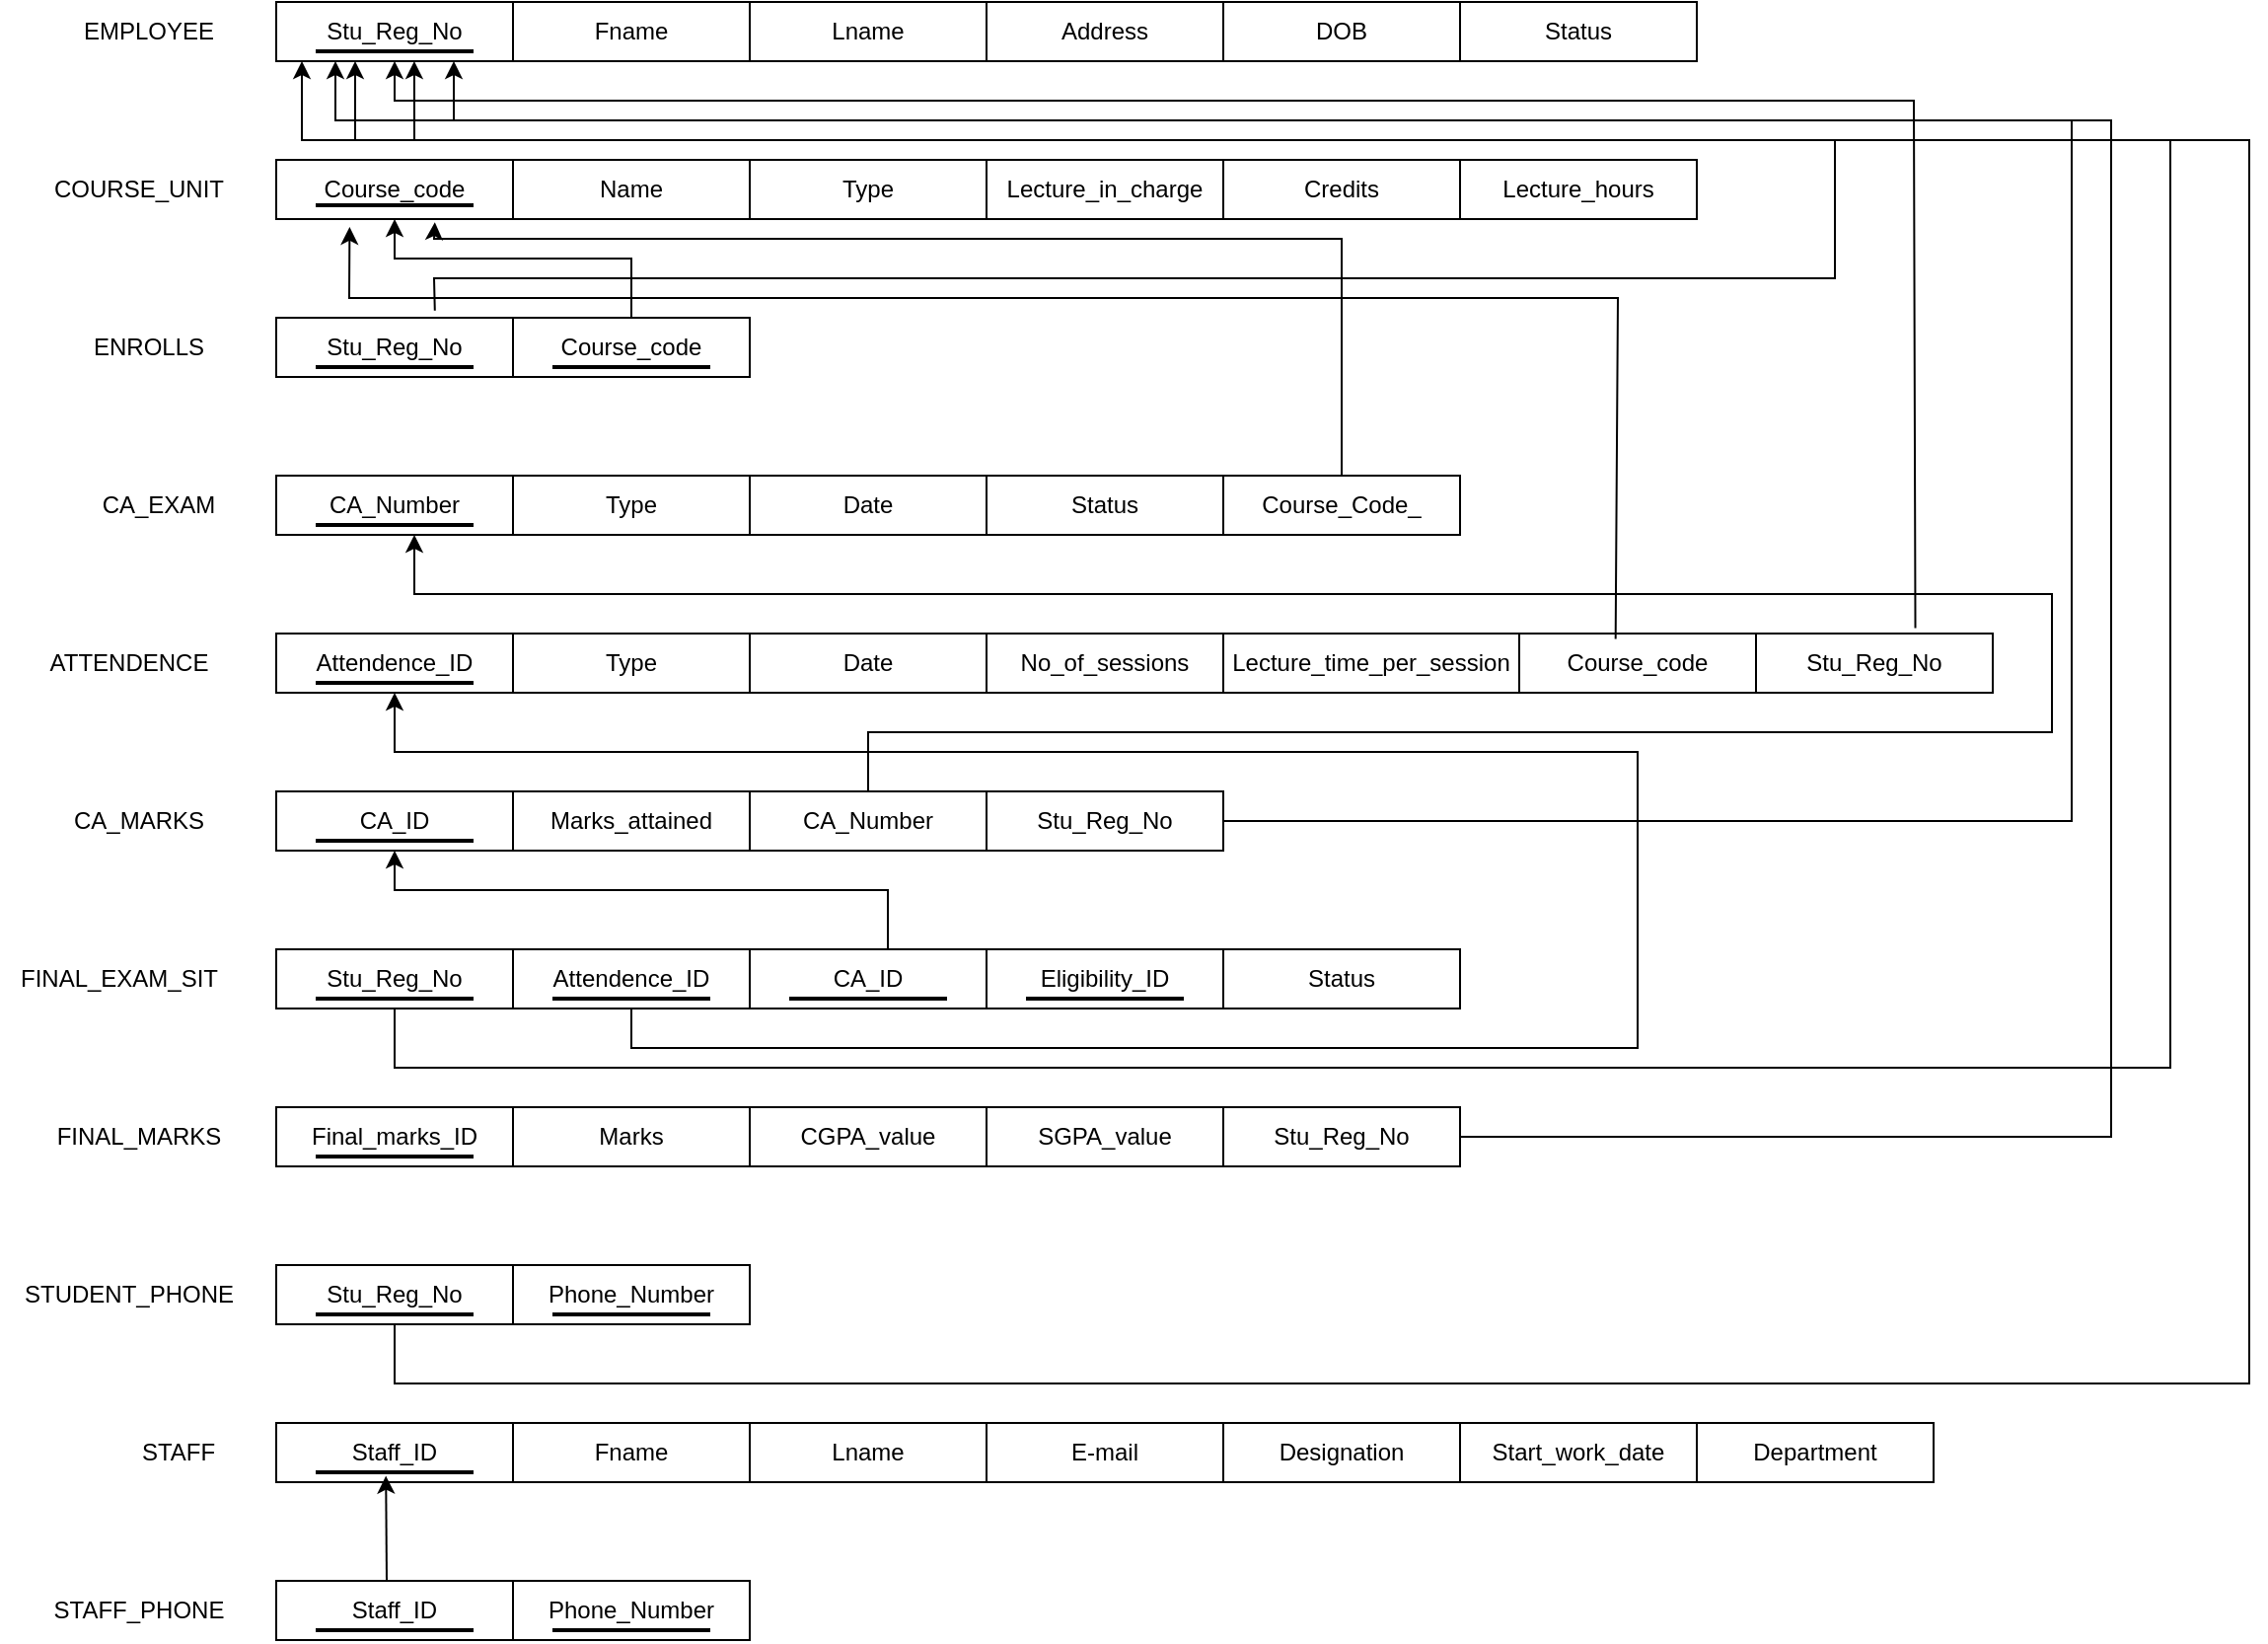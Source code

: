 <mxfile version="21.8.1" type="device">
  <diagram name="Page-1" id="M475mSF5QS-H_35Swcxz">
    <mxGraphModel dx="1313" dy="728" grid="1" gridSize="10" guides="1" tooltips="1" connect="1" arrows="1" fold="1" page="1" pageScale="1" pageWidth="827" pageHeight="1169" math="0" shadow="0">
      <root>
        <mxCell id="0" />
        <mxCell id="1" parent="0" />
        <mxCell id="kP1nNTstB0xrHGL76kBe-1" value="Stu_Reg_No" style="rounded=0;whiteSpace=wrap;html=1;" parent="1" vertex="1">
          <mxGeometry x="160" y="120" width="120" height="30" as="geometry" />
        </mxCell>
        <mxCell id="kP1nNTstB0xrHGL76kBe-2" value="Fname" style="rounded=0;whiteSpace=wrap;html=1;" parent="1" vertex="1">
          <mxGeometry x="280" y="120" width="120" height="30" as="geometry" />
        </mxCell>
        <mxCell id="kP1nNTstB0xrHGL76kBe-4" value="EMPLOYEE" style="text;html=1;align=center;verticalAlign=middle;resizable=0;points=[];autosize=1;strokeColor=none;fillColor=none;" parent="1" vertex="1">
          <mxGeometry x="50" y="120" width="90" height="30" as="geometry" />
        </mxCell>
        <mxCell id="kP1nNTstB0xrHGL76kBe-7" value="Lname" style="rounded=0;whiteSpace=wrap;html=1;" parent="1" vertex="1">
          <mxGeometry x="400" y="120" width="120" height="30" as="geometry" />
        </mxCell>
        <mxCell id="kP1nNTstB0xrHGL76kBe-8" value="Address" style="rounded=0;whiteSpace=wrap;html=1;" parent="1" vertex="1">
          <mxGeometry x="520" y="120" width="120" height="30" as="geometry" />
        </mxCell>
        <mxCell id="kP1nNTstB0xrHGL76kBe-9" value="DOB" style="rounded=0;whiteSpace=wrap;html=1;" parent="1" vertex="1">
          <mxGeometry x="640" y="120" width="120" height="30" as="geometry" />
        </mxCell>
        <mxCell id="kP1nNTstB0xrHGL76kBe-10" value="Status" style="rounded=0;whiteSpace=wrap;html=1;" parent="1" vertex="1">
          <mxGeometry x="760" y="120" width="120" height="30" as="geometry" />
        </mxCell>
        <mxCell id="kP1nNTstB0xrHGL76kBe-11" value="Course_code" style="rounded=0;whiteSpace=wrap;html=1;" parent="1" vertex="1">
          <mxGeometry x="160" y="200" width="120" height="30" as="geometry" />
        </mxCell>
        <mxCell id="kP1nNTstB0xrHGL76kBe-12" value="Name" style="rounded=0;whiteSpace=wrap;html=1;" parent="1" vertex="1">
          <mxGeometry x="280" y="200" width="120" height="30" as="geometry" />
        </mxCell>
        <mxCell id="kP1nNTstB0xrHGL76kBe-13" value="Type" style="rounded=0;whiteSpace=wrap;html=1;" parent="1" vertex="1">
          <mxGeometry x="400" y="200" width="120" height="30" as="geometry" />
        </mxCell>
        <mxCell id="kP1nNTstB0xrHGL76kBe-14" value="Lecture_in_charge" style="rounded=0;whiteSpace=wrap;html=1;" parent="1" vertex="1">
          <mxGeometry x="520" y="200" width="120" height="30" as="geometry" />
        </mxCell>
        <mxCell id="kP1nNTstB0xrHGL76kBe-17" value="Stu_Reg_No" style="rounded=0;whiteSpace=wrap;html=1;" parent="1" vertex="1">
          <mxGeometry x="160" y="280" width="120" height="30" as="geometry" />
        </mxCell>
        <mxCell id="kP1nNTstB0xrHGL76kBe-18" value="Lecture_hours" style="rounded=0;whiteSpace=wrap;html=1;" parent="1" vertex="1">
          <mxGeometry x="760" y="200" width="120" height="30" as="geometry" />
        </mxCell>
        <mxCell id="kP1nNTstB0xrHGL76kBe-19" value="Credits" style="rounded=0;whiteSpace=wrap;html=1;" parent="1" vertex="1">
          <mxGeometry x="640" y="200" width="120" height="30" as="geometry" />
        </mxCell>
        <mxCell id="kP1nNTstB0xrHGL76kBe-20" value="Course_code" style="rounded=0;whiteSpace=wrap;html=1;" parent="1" vertex="1">
          <mxGeometry x="280" y="280" width="120" height="30" as="geometry" />
        </mxCell>
        <mxCell id="kP1nNTstB0xrHGL76kBe-21" value="Type" style="rounded=0;whiteSpace=wrap;html=1;" parent="1" vertex="1">
          <mxGeometry x="280" y="440" width="120" height="30" as="geometry" />
        </mxCell>
        <mxCell id="kP1nNTstB0xrHGL76kBe-22" value="Course_Code_" style="rounded=0;whiteSpace=wrap;html=1;" parent="1" vertex="1">
          <mxGeometry x="640" y="360" width="120" height="30" as="geometry" />
        </mxCell>
        <mxCell id="kP1nNTstB0xrHGL76kBe-23" value="Attendence_ID" style="rounded=0;whiteSpace=wrap;html=1;" parent="1" vertex="1">
          <mxGeometry x="160" y="440" width="120" height="30" as="geometry" />
        </mxCell>
        <mxCell id="kP1nNTstB0xrHGL76kBe-24" value="Date" style="rounded=0;whiteSpace=wrap;html=1;" parent="1" vertex="1">
          <mxGeometry x="400" y="360" width="120" height="30" as="geometry" />
        </mxCell>
        <mxCell id="kP1nNTstB0xrHGL76kBe-25" value="CA_Number" style="rounded=0;whiteSpace=wrap;html=1;" parent="1" vertex="1">
          <mxGeometry x="160" y="360" width="120" height="30" as="geometry" />
        </mxCell>
        <mxCell id="kP1nNTstB0xrHGL76kBe-26" value="Type" style="rounded=0;whiteSpace=wrap;html=1;" parent="1" vertex="1">
          <mxGeometry x="280" y="360" width="120" height="30" as="geometry" />
        </mxCell>
        <mxCell id="kP1nNTstB0xrHGL76kBe-27" value="Status" style="rounded=0;whiteSpace=wrap;html=1;" parent="1" vertex="1">
          <mxGeometry x="520" y="360" width="120" height="30" as="geometry" />
        </mxCell>
        <mxCell id="kP1nNTstB0xrHGL76kBe-28" value="Date" style="rounded=0;whiteSpace=wrap;html=1;" parent="1" vertex="1">
          <mxGeometry x="400" y="440" width="120" height="30" as="geometry" />
        </mxCell>
        <mxCell id="kP1nNTstB0xrHGL76kBe-29" value="Lecture_time_per_session" style="rounded=0;whiteSpace=wrap;html=1;" parent="1" vertex="1">
          <mxGeometry x="640" y="440" width="150" height="30" as="geometry" />
        </mxCell>
        <mxCell id="kP1nNTstB0xrHGL76kBe-30" value="No_of_sessions" style="rounded=0;whiteSpace=wrap;html=1;" parent="1" vertex="1">
          <mxGeometry x="520" y="440" width="120" height="30" as="geometry" />
        </mxCell>
        <mxCell id="kP1nNTstB0xrHGL76kBe-31" value="Course_code" style="rounded=0;whiteSpace=wrap;html=1;" parent="1" vertex="1">
          <mxGeometry x="790" y="440" width="120" height="30" as="geometry" />
        </mxCell>
        <mxCell id="kP1nNTstB0xrHGL76kBe-34" value="Stu_Reg_No" style="rounded=0;whiteSpace=wrap;html=1;" parent="1" vertex="1">
          <mxGeometry x="910" y="440" width="120" height="30" as="geometry" />
        </mxCell>
        <mxCell id="kP1nNTstB0xrHGL76kBe-35" value="CA_ID" style="rounded=0;whiteSpace=wrap;html=1;" parent="1" vertex="1">
          <mxGeometry x="160" y="520" width="120" height="30" as="geometry" />
        </mxCell>
        <mxCell id="kP1nNTstB0xrHGL76kBe-36" value="Marks_attained" style="rounded=0;whiteSpace=wrap;html=1;" parent="1" vertex="1">
          <mxGeometry x="280" y="520" width="120" height="30" as="geometry" />
        </mxCell>
        <mxCell id="kP1nNTstB0xrHGL76kBe-37" value="CA_Number" style="rounded=0;whiteSpace=wrap;html=1;" parent="1" vertex="1">
          <mxGeometry x="400" y="520" width="120" height="30" as="geometry" />
        </mxCell>
        <mxCell id="kP1nNTstB0xrHGL76kBe-38" value="Stu_Reg_No" style="rounded=0;whiteSpace=wrap;html=1;" parent="1" vertex="1">
          <mxGeometry x="520" y="520" width="120" height="30" as="geometry" />
        </mxCell>
        <mxCell id="kP1nNTstB0xrHGL76kBe-39" value="Stu_Reg_No" style="rounded=0;whiteSpace=wrap;html=1;" parent="1" vertex="1">
          <mxGeometry x="160" y="600" width="120" height="30" as="geometry" />
        </mxCell>
        <mxCell id="kP1nNTstB0xrHGL76kBe-40" value="Attendence_ID" style="rounded=0;whiteSpace=wrap;html=1;" parent="1" vertex="1">
          <mxGeometry x="280" y="600" width="120" height="30" as="geometry" />
        </mxCell>
        <mxCell id="kP1nNTstB0xrHGL76kBe-41" value="Final_marks_ID" style="rounded=0;whiteSpace=wrap;html=1;" parent="1" vertex="1">
          <mxGeometry x="160" y="680" width="120" height="30" as="geometry" />
        </mxCell>
        <mxCell id="kP1nNTstB0xrHGL76kBe-42" value="Eligibility_ID" style="rounded=0;whiteSpace=wrap;html=1;" parent="1" vertex="1">
          <mxGeometry x="520" y="600" width="120" height="30" as="geometry" />
        </mxCell>
        <mxCell id="kP1nNTstB0xrHGL76kBe-43" value="CA_ID" style="rounded=0;whiteSpace=wrap;html=1;" parent="1" vertex="1">
          <mxGeometry x="400" y="600" width="120" height="30" as="geometry" />
        </mxCell>
        <mxCell id="kP1nNTstB0xrHGL76kBe-44" value="Status" style="rounded=0;whiteSpace=wrap;html=1;" parent="1" vertex="1">
          <mxGeometry x="640" y="600" width="120" height="30" as="geometry" />
        </mxCell>
        <mxCell id="kP1nNTstB0xrHGL76kBe-45" value="Marks" style="rounded=0;whiteSpace=wrap;html=1;" parent="1" vertex="1">
          <mxGeometry x="280" y="680" width="120" height="30" as="geometry" />
        </mxCell>
        <mxCell id="kP1nNTstB0xrHGL76kBe-46" value="CGPA_value" style="rounded=0;whiteSpace=wrap;html=1;" parent="1" vertex="1">
          <mxGeometry x="400" y="680" width="120" height="30" as="geometry" />
        </mxCell>
        <mxCell id="kP1nNTstB0xrHGL76kBe-47" value="SGPA_value" style="rounded=0;whiteSpace=wrap;html=1;" parent="1" vertex="1">
          <mxGeometry x="520" y="680" width="120" height="30" as="geometry" />
        </mxCell>
        <mxCell id="kP1nNTstB0xrHGL76kBe-48" value="Stu_Reg_No" style="rounded=0;whiteSpace=wrap;html=1;" parent="1" vertex="1">
          <mxGeometry x="640" y="680" width="120" height="30" as="geometry" />
        </mxCell>
        <mxCell id="kP1nNTstB0xrHGL76kBe-49" value="Stu_Reg_No" style="rounded=0;whiteSpace=wrap;html=1;" parent="1" vertex="1">
          <mxGeometry x="160" y="760" width="120" height="30" as="geometry" />
        </mxCell>
        <mxCell id="kP1nNTstB0xrHGL76kBe-50" value="Phone_Number" style="rounded=0;whiteSpace=wrap;html=1;" parent="1" vertex="1">
          <mxGeometry x="280" y="760" width="120" height="30" as="geometry" />
        </mxCell>
        <mxCell id="kP1nNTstB0xrHGL76kBe-51" value="Staff_ID" style="rounded=0;whiteSpace=wrap;html=1;" parent="1" vertex="1">
          <mxGeometry x="160" y="840" width="120" height="30" as="geometry" />
        </mxCell>
        <mxCell id="kP1nNTstB0xrHGL76kBe-52" value="Start_work_date" style="rounded=0;whiteSpace=wrap;html=1;" parent="1" vertex="1">
          <mxGeometry x="760" y="840" width="120" height="30" as="geometry" />
        </mxCell>
        <mxCell id="kP1nNTstB0xrHGL76kBe-53" value="Designation" style="rounded=0;whiteSpace=wrap;html=1;" parent="1" vertex="1">
          <mxGeometry x="640" y="840" width="120" height="30" as="geometry" />
        </mxCell>
        <mxCell id="kP1nNTstB0xrHGL76kBe-54" value="E-mail" style="rounded=0;whiteSpace=wrap;html=1;" parent="1" vertex="1">
          <mxGeometry x="520" y="840" width="120" height="30" as="geometry" />
        </mxCell>
        <mxCell id="kP1nNTstB0xrHGL76kBe-55" value="Lname" style="rounded=0;whiteSpace=wrap;html=1;" parent="1" vertex="1">
          <mxGeometry x="400" y="840" width="120" height="30" as="geometry" />
        </mxCell>
        <mxCell id="kP1nNTstB0xrHGL76kBe-56" value="Fname" style="rounded=0;whiteSpace=wrap;html=1;" parent="1" vertex="1">
          <mxGeometry x="280" y="840" width="120" height="30" as="geometry" />
        </mxCell>
        <mxCell id="kP1nNTstB0xrHGL76kBe-57" value="Department" style="rounded=0;whiteSpace=wrap;html=1;" parent="1" vertex="1">
          <mxGeometry x="880" y="840" width="120" height="30" as="geometry" />
        </mxCell>
        <mxCell id="kP1nNTstB0xrHGL76kBe-58" value="Staff_ID" style="rounded=0;whiteSpace=wrap;html=1;" parent="1" vertex="1">
          <mxGeometry x="160" y="920" width="120" height="30" as="geometry" />
        </mxCell>
        <mxCell id="kP1nNTstB0xrHGL76kBe-59" value="Phone_Number" style="rounded=0;whiteSpace=wrap;html=1;" parent="1" vertex="1">
          <mxGeometry x="280" y="920" width="120" height="30" as="geometry" />
        </mxCell>
        <mxCell id="kP1nNTstB0xrHGL76kBe-60" value="COURSE_UNIT" style="text;html=1;align=center;verticalAlign=middle;resizable=0;points=[];autosize=1;strokeColor=none;fillColor=none;" parent="1" vertex="1">
          <mxGeometry x="35" y="200" width="110" height="30" as="geometry" />
        </mxCell>
        <mxCell id="kP1nNTstB0xrHGL76kBe-61" value="ENROLLS" style="text;html=1;align=center;verticalAlign=middle;resizable=0;points=[];autosize=1;strokeColor=none;fillColor=none;" parent="1" vertex="1">
          <mxGeometry x="55" y="280" width="80" height="30" as="geometry" />
        </mxCell>
        <mxCell id="kP1nNTstB0xrHGL76kBe-62" value="CA_EXAM" style="text;html=1;align=center;verticalAlign=middle;resizable=0;points=[];autosize=1;strokeColor=none;fillColor=none;" parent="1" vertex="1">
          <mxGeometry x="60" y="360" width="80" height="30" as="geometry" />
        </mxCell>
        <mxCell id="kP1nNTstB0xrHGL76kBe-63" value="ATTENDENCE" style="text;html=1;align=center;verticalAlign=middle;resizable=0;points=[];autosize=1;strokeColor=none;fillColor=none;" parent="1" vertex="1">
          <mxGeometry x="35" y="440" width="100" height="30" as="geometry" />
        </mxCell>
        <mxCell id="kP1nNTstB0xrHGL76kBe-64" value="CA_MARKS" style="text;html=1;align=center;verticalAlign=middle;resizable=0;points=[];autosize=1;strokeColor=none;fillColor=none;" parent="1" vertex="1">
          <mxGeometry x="45" y="520" width="90" height="30" as="geometry" />
        </mxCell>
        <mxCell id="kP1nNTstB0xrHGL76kBe-65" value="FINAL_EXAM_SIT" style="text;html=1;align=center;verticalAlign=middle;resizable=0;points=[];autosize=1;strokeColor=none;fillColor=none;" parent="1" vertex="1">
          <mxGeometry x="20" y="600" width="120" height="30" as="geometry" />
        </mxCell>
        <mxCell id="kP1nNTstB0xrHGL76kBe-66" value="FINAL_MARKS" style="text;html=1;align=center;verticalAlign=middle;resizable=0;points=[];autosize=1;strokeColor=none;fillColor=none;" parent="1" vertex="1">
          <mxGeometry x="35" y="680" width="110" height="30" as="geometry" />
        </mxCell>
        <mxCell id="kP1nNTstB0xrHGL76kBe-67" value="STUDENT_PHONE" style="text;html=1;align=center;verticalAlign=middle;resizable=0;points=[];autosize=1;strokeColor=none;fillColor=none;" parent="1" vertex="1">
          <mxGeometry x="20" y="760" width="130" height="30" as="geometry" />
        </mxCell>
        <mxCell id="kP1nNTstB0xrHGL76kBe-68" value="STAFF" style="text;html=1;align=center;verticalAlign=middle;resizable=0;points=[];autosize=1;strokeColor=none;fillColor=none;" parent="1" vertex="1">
          <mxGeometry x="80" y="840" width="60" height="30" as="geometry" />
        </mxCell>
        <mxCell id="kP1nNTstB0xrHGL76kBe-69" value="STAFF_PHONE" style="text;html=1;align=center;verticalAlign=middle;resizable=0;points=[];autosize=1;strokeColor=none;fillColor=none;" parent="1" vertex="1">
          <mxGeometry x="35" y="920" width="110" height="30" as="geometry" />
        </mxCell>
        <mxCell id="kP1nNTstB0xrHGL76kBe-72" value="" style="line;strokeWidth=2;html=1;" parent="1" vertex="1">
          <mxGeometry x="180" y="140" width="80" height="10" as="geometry" />
        </mxCell>
        <mxCell id="kP1nNTstB0xrHGL76kBe-73" value="" style="line;strokeWidth=2;html=1;" parent="1" vertex="1">
          <mxGeometry x="180" y="380" width="80" height="10" as="geometry" />
        </mxCell>
        <mxCell id="kP1nNTstB0xrHGL76kBe-74" value="" style="line;strokeWidth=2;html=1;" parent="1" vertex="1">
          <mxGeometry x="300" y="300" width="80" height="10" as="geometry" />
        </mxCell>
        <mxCell id="kP1nNTstB0xrHGL76kBe-75" value="" style="line;strokeWidth=2;html=1;" parent="1" vertex="1">
          <mxGeometry x="180" y="300" width="80" height="10" as="geometry" />
        </mxCell>
        <mxCell id="kP1nNTstB0xrHGL76kBe-76" value="" style="line;strokeWidth=2;html=1;" parent="1" vertex="1">
          <mxGeometry x="180" y="218" width="80" height="10" as="geometry" />
        </mxCell>
        <mxCell id="kP1nNTstB0xrHGL76kBe-77" value="" style="line;strokeWidth=2;html=1;" parent="1" vertex="1">
          <mxGeometry x="180" y="620" width="80" height="10" as="geometry" />
        </mxCell>
        <mxCell id="kP1nNTstB0xrHGL76kBe-78" value="" style="line;strokeWidth=2;html=1;" parent="1" vertex="1">
          <mxGeometry x="180" y="540" width="80" height="10" as="geometry" />
        </mxCell>
        <mxCell id="kP1nNTstB0xrHGL76kBe-79" value="" style="line;strokeWidth=2;html=1;" parent="1" vertex="1">
          <mxGeometry x="180" y="460" width="80" height="10" as="geometry" />
        </mxCell>
        <mxCell id="kP1nNTstB0xrHGL76kBe-80" value="" style="line;strokeWidth=2;html=1;" parent="1" vertex="1">
          <mxGeometry x="420" y="620" width="80" height="10" as="geometry" />
        </mxCell>
        <mxCell id="kP1nNTstB0xrHGL76kBe-81" value="" style="line;strokeWidth=2;html=1;" parent="1" vertex="1">
          <mxGeometry x="300" y="620" width="80" height="10" as="geometry" />
        </mxCell>
        <mxCell id="kP1nNTstB0xrHGL76kBe-82" value="" style="line;strokeWidth=2;html=1;" parent="1" vertex="1">
          <mxGeometry x="180" y="700" width="80" height="10" as="geometry" />
        </mxCell>
        <mxCell id="kP1nNTstB0xrHGL76kBe-83" value="" style="line;strokeWidth=2;html=1;" parent="1" vertex="1">
          <mxGeometry x="540" y="620" width="80" height="10" as="geometry" />
        </mxCell>
        <mxCell id="kP1nNTstB0xrHGL76kBe-84" value="" style="line;strokeWidth=2;html=1;" parent="1" vertex="1">
          <mxGeometry x="300" y="780" width="80" height="10" as="geometry" />
        </mxCell>
        <mxCell id="kP1nNTstB0xrHGL76kBe-85" value="" style="line;strokeWidth=2;html=1;" parent="1" vertex="1">
          <mxGeometry x="180" y="780" width="80" height="10" as="geometry" />
        </mxCell>
        <mxCell id="kP1nNTstB0xrHGL76kBe-86" value="" style="line;strokeWidth=2;html=1;" parent="1" vertex="1">
          <mxGeometry x="180" y="940" width="80" height="10" as="geometry" />
        </mxCell>
        <mxCell id="kP1nNTstB0xrHGL76kBe-87" value="" style="line;strokeWidth=2;html=1;" parent="1" vertex="1">
          <mxGeometry x="180" y="860" width="80" height="10" as="geometry" />
        </mxCell>
        <mxCell id="kP1nNTstB0xrHGL76kBe-88" value="" style="line;strokeWidth=2;html=1;" parent="1" vertex="1">
          <mxGeometry x="300" y="940" width="80" height="10" as="geometry" />
        </mxCell>
        <mxCell id="kP1nNTstB0xrHGL76kBe-90" value="" style="endArrow=classic;html=1;rounded=0;entryX=0.5;entryY=1;entryDx=0;entryDy=0;exitX=0.673;exitY=-0.093;exitDx=0;exitDy=0;exitPerimeter=0;" parent="1" source="kP1nNTstB0xrHGL76kBe-34" target="kP1nNTstB0xrHGL76kBe-1" edge="1">
          <mxGeometry width="50" height="50" relative="1" as="geometry">
            <mxPoint x="990" y="430" as="sourcePoint" />
            <mxPoint x="210" y="170" as="targetPoint" />
            <Array as="points">
              <mxPoint x="990" y="170" />
              <mxPoint x="220" y="170" />
            </Array>
          </mxGeometry>
        </mxCell>
        <mxCell id="kP1nNTstB0xrHGL76kBe-91" value="" style="endArrow=classic;html=1;rounded=0;entryX=0.583;entryY=1;entryDx=0;entryDy=0;entryPerimeter=0;exitX=0.67;exitY=-0.12;exitDx=0;exitDy=0;exitPerimeter=0;" parent="1" source="kP1nNTstB0xrHGL76kBe-17" target="kP1nNTstB0xrHGL76kBe-1" edge="1">
          <mxGeometry width="50" height="50" relative="1" as="geometry">
            <mxPoint x="230" y="260" as="sourcePoint" />
            <mxPoint x="440" y="280" as="targetPoint" />
            <Array as="points">
              <mxPoint x="240" y="260" />
              <mxPoint x="950" y="260" />
              <mxPoint x="950" y="190" />
              <mxPoint x="230" y="190" />
            </Array>
          </mxGeometry>
        </mxCell>
        <mxCell id="kP1nNTstB0xrHGL76kBe-92" value="" style="endArrow=classic;html=1;rounded=0;entryX=0.75;entryY=1;entryDx=0;entryDy=0;exitX=1;exitY=0.5;exitDx=0;exitDy=0;" parent="1" source="kP1nNTstB0xrHGL76kBe-38" target="kP1nNTstB0xrHGL76kBe-1" edge="1">
          <mxGeometry width="50" height="50" relative="1" as="geometry">
            <mxPoint x="960" y="490" as="sourcePoint" />
            <mxPoint x="440" y="280" as="targetPoint" />
            <Array as="points">
              <mxPoint x="1070" y="535" />
              <mxPoint x="1070" y="180" />
              <mxPoint x="250" y="180" />
            </Array>
          </mxGeometry>
        </mxCell>
        <mxCell id="kP1nNTstB0xrHGL76kBe-93" value="" style="endArrow=classic;html=1;rounded=0;entryX=0.5;entryY=1;entryDx=0;entryDy=0;" parent="1" source="kP1nNTstB0xrHGL76kBe-20" target="kP1nNTstB0xrHGL76kBe-11" edge="1">
          <mxGeometry width="50" height="50" relative="1" as="geometry">
            <mxPoint x="390" y="330" as="sourcePoint" />
            <mxPoint x="440" y="280" as="targetPoint" />
            <Array as="points">
              <mxPoint x="340" y="250" />
              <mxPoint x="220" y="250" />
            </Array>
          </mxGeometry>
        </mxCell>
        <mxCell id="kP1nNTstB0xrHGL76kBe-94" value="" style="endArrow=classic;html=1;rounded=0;entryX=0.67;entryY=1.053;entryDx=0;entryDy=0;entryPerimeter=0;exitX=0.5;exitY=0;exitDx=0;exitDy=0;" parent="1" source="kP1nNTstB0xrHGL76kBe-22" target="kP1nNTstB0xrHGL76kBe-11" edge="1">
          <mxGeometry width="50" height="50" relative="1" as="geometry">
            <mxPoint x="390" y="330" as="sourcePoint" />
            <mxPoint x="440" y="280" as="targetPoint" />
            <Array as="points">
              <mxPoint x="700" y="240" />
              <mxPoint x="240" y="240" />
            </Array>
          </mxGeometry>
        </mxCell>
        <mxCell id="kP1nNTstB0xrHGL76kBe-96" value="" style="endArrow=classic;html=1;rounded=0;entryX=0.31;entryY=1.133;entryDx=0;entryDy=0;entryPerimeter=0;exitX=0.407;exitY=0.093;exitDx=0;exitDy=0;exitPerimeter=0;" parent="1" source="kP1nNTstB0xrHGL76kBe-31" target="kP1nNTstB0xrHGL76kBe-11" edge="1">
          <mxGeometry width="50" height="50" relative="1" as="geometry">
            <mxPoint x="840" y="430" as="sourcePoint" />
            <mxPoint x="270" y="340" as="targetPoint" />
            <Array as="points">
              <mxPoint x="840" y="270" />
              <mxPoint x="197" y="270" />
            </Array>
          </mxGeometry>
        </mxCell>
        <mxCell id="kP1nNTstB0xrHGL76kBe-97" value="" style="endArrow=classic;html=1;rounded=0;entryX=0.5;entryY=1;entryDx=0;entryDy=0;entryPerimeter=0;exitX=0.5;exitY=1;exitDx=0;exitDy=0;exitPerimeter=0;" parent="1" source="kP1nNTstB0xrHGL76kBe-81" target="kP1nNTstB0xrHGL76kBe-79" edge="1">
          <mxGeometry width="50" height="50" relative="1" as="geometry">
            <mxPoint x="330" y="650" as="sourcePoint" />
            <mxPoint x="440" y="480" as="targetPoint" />
            <Array as="points">
              <mxPoint x="340" y="650" />
              <mxPoint x="850" y="650" />
              <mxPoint x="850" y="500" />
              <mxPoint x="220" y="500" />
            </Array>
          </mxGeometry>
        </mxCell>
        <mxCell id="kP1nNTstB0xrHGL76kBe-98" value="" style="endArrow=classic;html=1;rounded=0;entryX=0.625;entryY=1;entryDx=0;entryDy=0;entryPerimeter=0;exitX=0.5;exitY=0;exitDx=0;exitDy=0;" parent="1" source="kP1nNTstB0xrHGL76kBe-37" target="kP1nNTstB0xrHGL76kBe-73" edge="1">
          <mxGeometry width="50" height="50" relative="1" as="geometry">
            <mxPoint x="450" y="490" as="sourcePoint" />
            <mxPoint x="220" y="420" as="targetPoint" />
            <Array as="points">
              <mxPoint x="460" y="490" />
              <mxPoint x="570" y="490" />
              <mxPoint x="1060" y="490" />
              <mxPoint x="1060" y="420" />
              <mxPoint x="230" y="420" />
            </Array>
          </mxGeometry>
        </mxCell>
        <mxCell id="kP1nNTstB0xrHGL76kBe-99" value="" style="endArrow=classic;html=1;rounded=0;entryX=0.5;entryY=1;entryDx=0;entryDy=0;" parent="1" target="kP1nNTstB0xrHGL76kBe-35" edge="1">
          <mxGeometry width="50" height="50" relative="1" as="geometry">
            <mxPoint x="470" y="600" as="sourcePoint" />
            <mxPoint x="440" y="380" as="targetPoint" />
            <Array as="points">
              <mxPoint x="470" y="570" />
              <mxPoint x="220" y="570" />
            </Array>
          </mxGeometry>
        </mxCell>
        <mxCell id="kP1nNTstB0xrHGL76kBe-101" value="" style="endArrow=classic;html=1;rounded=0;entryX=0.25;entryY=1;entryDx=0;entryDy=0;exitX=1;exitY=0.5;exitDx=0;exitDy=0;" parent="1" source="kP1nNTstB0xrHGL76kBe-48" target="kP1nNTstB0xrHGL76kBe-1" edge="1">
          <mxGeometry width="50" height="50" relative="1" as="geometry">
            <mxPoint x="810" y="700" as="sourcePoint" />
            <mxPoint x="440" y="280" as="targetPoint" />
            <Array as="points">
              <mxPoint x="1090" y="695" />
              <mxPoint x="1090" y="180" />
              <mxPoint x="190" y="180" />
            </Array>
          </mxGeometry>
        </mxCell>
        <mxCell id="kP1nNTstB0xrHGL76kBe-102" value="" style="endArrow=classic;html=1;rounded=0;entryX=0.445;entryY=0.68;entryDx=0;entryDy=0;entryPerimeter=0;" parent="1" target="kP1nNTstB0xrHGL76kBe-87" edge="1">
          <mxGeometry width="50" height="50" relative="1" as="geometry">
            <mxPoint x="216" y="920" as="sourcePoint" />
            <mxPoint x="440" y="780" as="targetPoint" />
          </mxGeometry>
        </mxCell>
        <mxCell id="kP1nNTstB0xrHGL76kBe-103" value="" style="endArrow=classic;html=1;rounded=0;" parent="1" source="kP1nNTstB0xrHGL76kBe-77" edge="1">
          <mxGeometry width="50" height="50" relative="1" as="geometry">
            <mxPoint x="210" y="660" as="sourcePoint" />
            <mxPoint x="200" y="150" as="targetPoint" />
            <Array as="points">
              <mxPoint x="220" y="660" />
              <mxPoint x="1120" y="660" />
              <mxPoint x="1120" y="190" />
              <mxPoint x="200" y="190" />
            </Array>
          </mxGeometry>
        </mxCell>
        <mxCell id="kP1nNTstB0xrHGL76kBe-104" value="" style="endArrow=classic;html=1;rounded=0;" parent="1" source="kP1nNTstB0xrHGL76kBe-85" edge="1">
          <mxGeometry width="50" height="50" relative="1" as="geometry">
            <mxPoint x="200" y="820" as="sourcePoint" />
            <mxPoint x="173" y="150" as="targetPoint" />
            <Array as="points">
              <mxPoint x="220" y="820" />
              <mxPoint x="1160" y="820" />
              <mxPoint x="1160" y="190" />
              <mxPoint x="173" y="190" />
            </Array>
          </mxGeometry>
        </mxCell>
      </root>
    </mxGraphModel>
  </diagram>
</mxfile>
